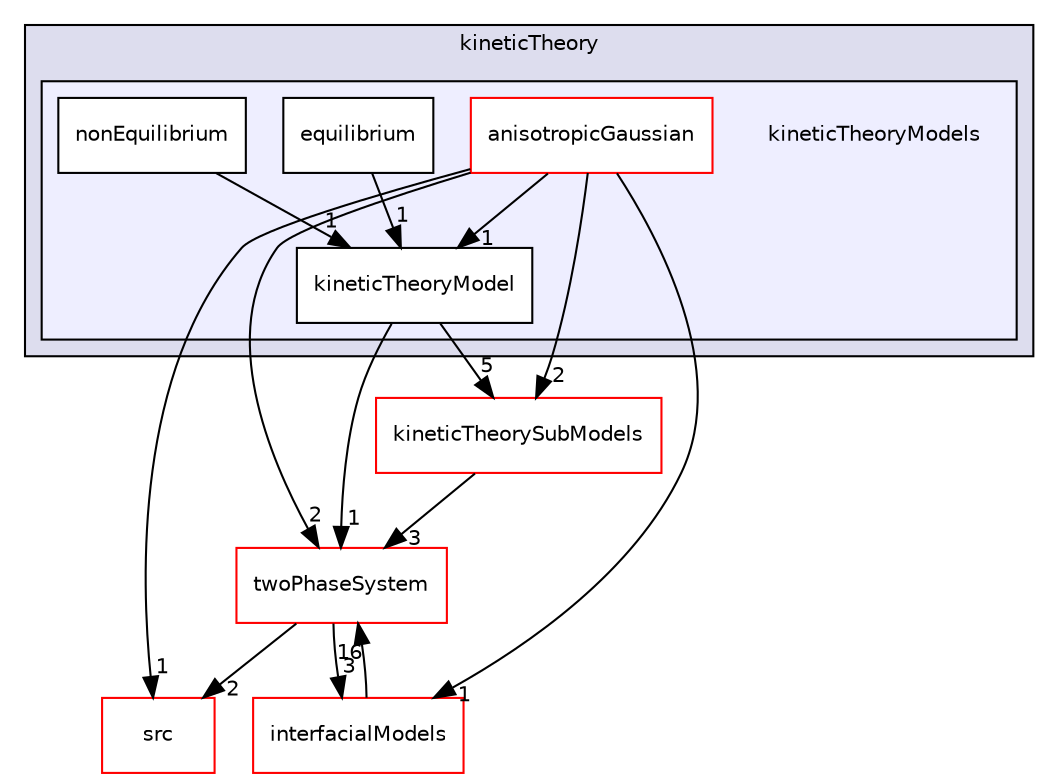 digraph "kineticTheoryModels" {
  bgcolor=transparent;
  compound=true
  node [ fontsize="10", fontname="Helvetica"];
  edge [ labelfontsize="10", labelfontname="Helvetica"];
  subgraph clusterdir_6d070473d805f9b4291e8453a1e3cba0 {
    graph [ bgcolor="#ddddee", pencolor="black", label="kineticTheory" fontname="Helvetica", fontsize="10", URL="dir_6d070473d805f9b4291e8453a1e3cba0.html"]
  subgraph clusterdir_ed2d56e502992d65035ff68b2a9a1135 {
    graph [ bgcolor="#eeeeff", pencolor="black", label="" URL="dir_ed2d56e502992d65035ff68b2a9a1135.html"];
    dir_ed2d56e502992d65035ff68b2a9a1135 [shape=plaintext label="kineticTheoryModels"];
    dir_20f0deba41ea973f19d31e362ab6c4a7 [shape=box label="anisotropicGaussian" color="red" fillcolor="white" style="filled" URL="dir_20f0deba41ea973f19d31e362ab6c4a7.html"];
    dir_d1913197eb336b21677b9a178d95e7ad [shape=box label="equilibrium" color="black" fillcolor="white" style="filled" URL="dir_d1913197eb336b21677b9a178d95e7ad.html"];
    dir_44c13c9e29fecf045ec0d93a50553a5e [shape=box label="kineticTheoryModel" color="black" fillcolor="white" style="filled" URL="dir_44c13c9e29fecf045ec0d93a50553a5e.html"];
    dir_90c42f40985aa783937194b7c961e539 [shape=box label="nonEquilibrium" color="black" fillcolor="white" style="filled" URL="dir_90c42f40985aa783937194b7c961e539.html"];
  }
  }
  dir_c8dd8d838525102dfd397a50c2714810 [shape=box label="twoPhaseSystem" color="red" URL="dir_c8dd8d838525102dfd397a50c2714810.html"];
  dir_68267d1309a1af8e8297ef4c3efbcdba [shape=box label="src" color="red" URL="dir_68267d1309a1af8e8297ef4c3efbcdba.html"];
  dir_f981a973cbcfb4102e151acd659ce85e [shape=box label="kineticTheorySubModels" color="red" URL="dir_f981a973cbcfb4102e151acd659ce85e.html"];
  dir_917add706488739a95df57895f4aaf2a [shape=box label="interfacialModels" color="red" URL="dir_917add706488739a95df57895f4aaf2a.html"];
  dir_c8dd8d838525102dfd397a50c2714810->dir_68267d1309a1af8e8297ef4c3efbcdba [headlabel="2", labeldistance=1.5 headhref="dir_000038_000000.html"];
  dir_c8dd8d838525102dfd397a50c2714810->dir_917add706488739a95df57895f4aaf2a [headlabel="3", labeldistance=1.5 headhref="dir_000038_000014.html"];
  dir_44c13c9e29fecf045ec0d93a50553a5e->dir_c8dd8d838525102dfd397a50c2714810 [headlabel="1", labeldistance=1.5 headhref="dir_000140_000038.html"];
  dir_44c13c9e29fecf045ec0d93a50553a5e->dir_f981a973cbcfb4102e151acd659ce85e [headlabel="5", labeldistance=1.5 headhref="dir_000140_000049.html"];
  dir_f981a973cbcfb4102e151acd659ce85e->dir_c8dd8d838525102dfd397a50c2714810 [headlabel="3", labeldistance=1.5 headhref="dir_000049_000038.html"];
  dir_90c42f40985aa783937194b7c961e539->dir_44c13c9e29fecf045ec0d93a50553a5e [headlabel="1", labeldistance=1.5 headhref="dir_000193_000140.html"];
  dir_20f0deba41ea973f19d31e362ab6c4a7->dir_c8dd8d838525102dfd397a50c2714810 [headlabel="2", labeldistance=1.5 headhref="dir_000012_000038.html"];
  dir_20f0deba41ea973f19d31e362ab6c4a7->dir_44c13c9e29fecf045ec0d93a50553a5e [headlabel="1", labeldistance=1.5 headhref="dir_000012_000140.html"];
  dir_20f0deba41ea973f19d31e362ab6c4a7->dir_68267d1309a1af8e8297ef4c3efbcdba [headlabel="1", labeldistance=1.5 headhref="dir_000012_000000.html"];
  dir_20f0deba41ea973f19d31e362ab6c4a7->dir_f981a973cbcfb4102e151acd659ce85e [headlabel="2", labeldistance=1.5 headhref="dir_000012_000049.html"];
  dir_20f0deba41ea973f19d31e362ab6c4a7->dir_917add706488739a95df57895f4aaf2a [headlabel="1", labeldistance=1.5 headhref="dir_000012_000014.html"];
  dir_917add706488739a95df57895f4aaf2a->dir_c8dd8d838525102dfd397a50c2714810 [headlabel="16", labeldistance=1.5 headhref="dir_000014_000038.html"];
  dir_d1913197eb336b21677b9a178d95e7ad->dir_44c13c9e29fecf045ec0d93a50553a5e [headlabel="1", labeldistance=1.5 headhref="dir_000096_000140.html"];
}

